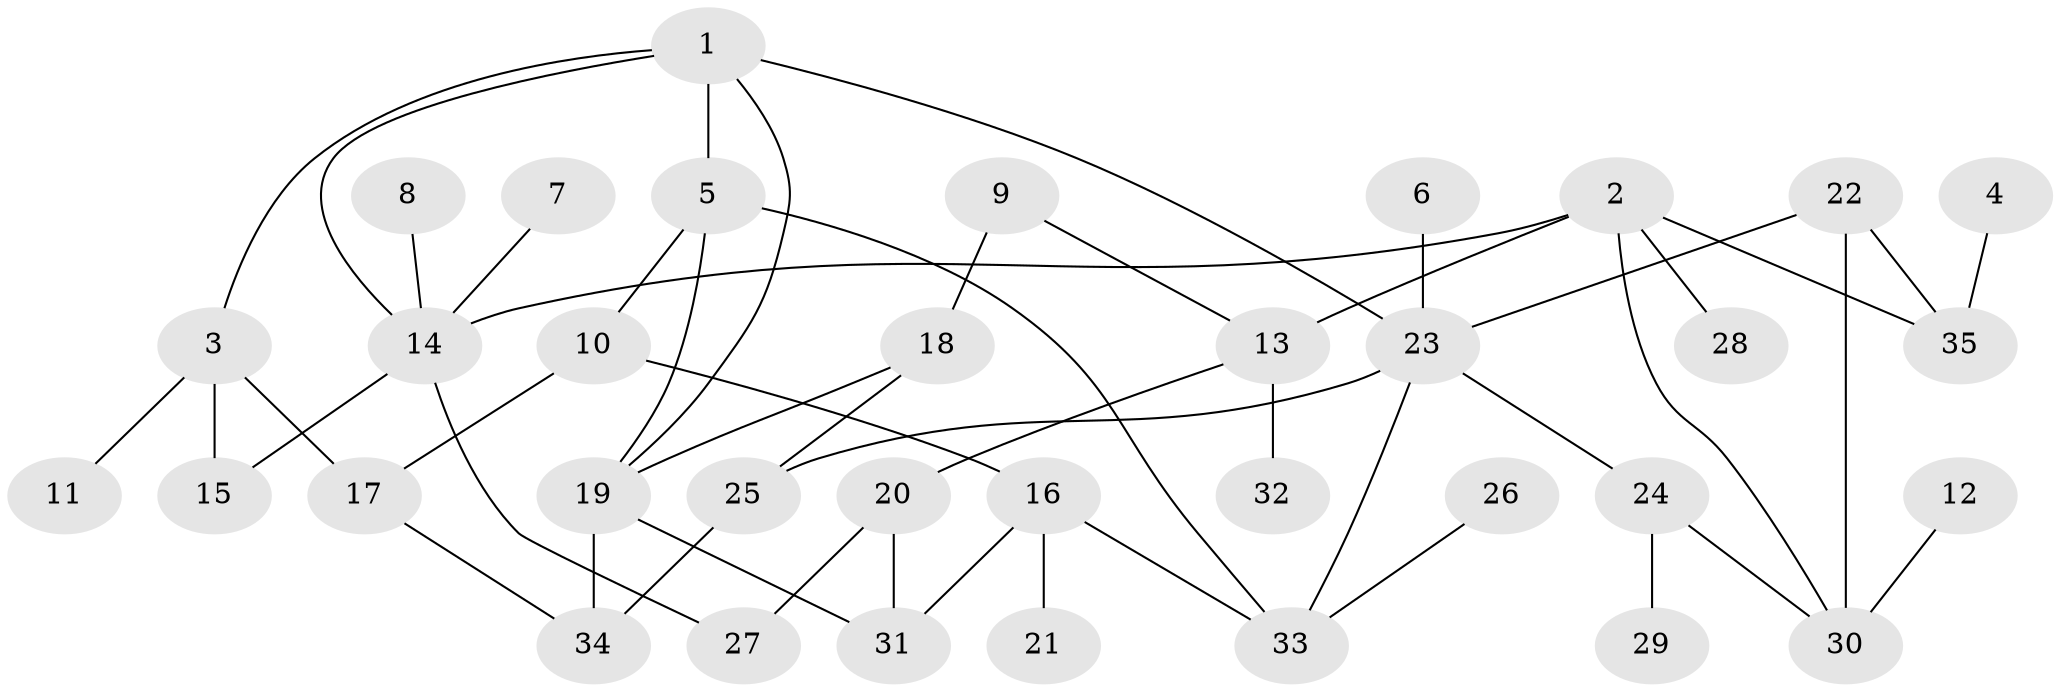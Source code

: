 // original degree distribution, {6: 0.014285714285714285, 2: 0.3, 4: 0.11428571428571428, 7: 0.014285714285714285, 3: 0.22857142857142856, 5: 0.04285714285714286, 1: 0.2857142857142857}
// Generated by graph-tools (version 1.1) at 2025/25/03/09/25 03:25:26]
// undirected, 35 vertices, 49 edges
graph export_dot {
graph [start="1"]
  node [color=gray90,style=filled];
  1;
  2;
  3;
  4;
  5;
  6;
  7;
  8;
  9;
  10;
  11;
  12;
  13;
  14;
  15;
  16;
  17;
  18;
  19;
  20;
  21;
  22;
  23;
  24;
  25;
  26;
  27;
  28;
  29;
  30;
  31;
  32;
  33;
  34;
  35;
  1 -- 3 [weight=1.0];
  1 -- 5 [weight=1.0];
  1 -- 14 [weight=1.0];
  1 -- 19 [weight=1.0];
  1 -- 23 [weight=1.0];
  2 -- 13 [weight=1.0];
  2 -- 14 [weight=1.0];
  2 -- 28 [weight=1.0];
  2 -- 30 [weight=1.0];
  2 -- 35 [weight=1.0];
  3 -- 11 [weight=1.0];
  3 -- 15 [weight=1.0];
  3 -- 17 [weight=1.0];
  4 -- 35 [weight=1.0];
  5 -- 10 [weight=1.0];
  5 -- 19 [weight=1.0];
  5 -- 33 [weight=1.0];
  6 -- 23 [weight=1.0];
  7 -- 14 [weight=1.0];
  8 -- 14 [weight=1.0];
  9 -- 13 [weight=1.0];
  9 -- 18 [weight=1.0];
  10 -- 16 [weight=1.0];
  10 -- 17 [weight=1.0];
  12 -- 30 [weight=1.0];
  13 -- 20 [weight=1.0];
  13 -- 32 [weight=1.0];
  14 -- 15 [weight=1.0];
  14 -- 27 [weight=1.0];
  16 -- 21 [weight=1.0];
  16 -- 31 [weight=1.0];
  16 -- 33 [weight=1.0];
  17 -- 34 [weight=1.0];
  18 -- 19 [weight=1.0];
  18 -- 25 [weight=1.0];
  19 -- 31 [weight=1.0];
  19 -- 34 [weight=1.0];
  20 -- 27 [weight=1.0];
  20 -- 31 [weight=1.0];
  22 -- 23 [weight=1.0];
  22 -- 30 [weight=2.0];
  22 -- 35 [weight=1.0];
  23 -- 24 [weight=1.0];
  23 -- 25 [weight=1.0];
  23 -- 33 [weight=1.0];
  24 -- 29 [weight=1.0];
  24 -- 30 [weight=1.0];
  25 -- 34 [weight=1.0];
  26 -- 33 [weight=1.0];
}
